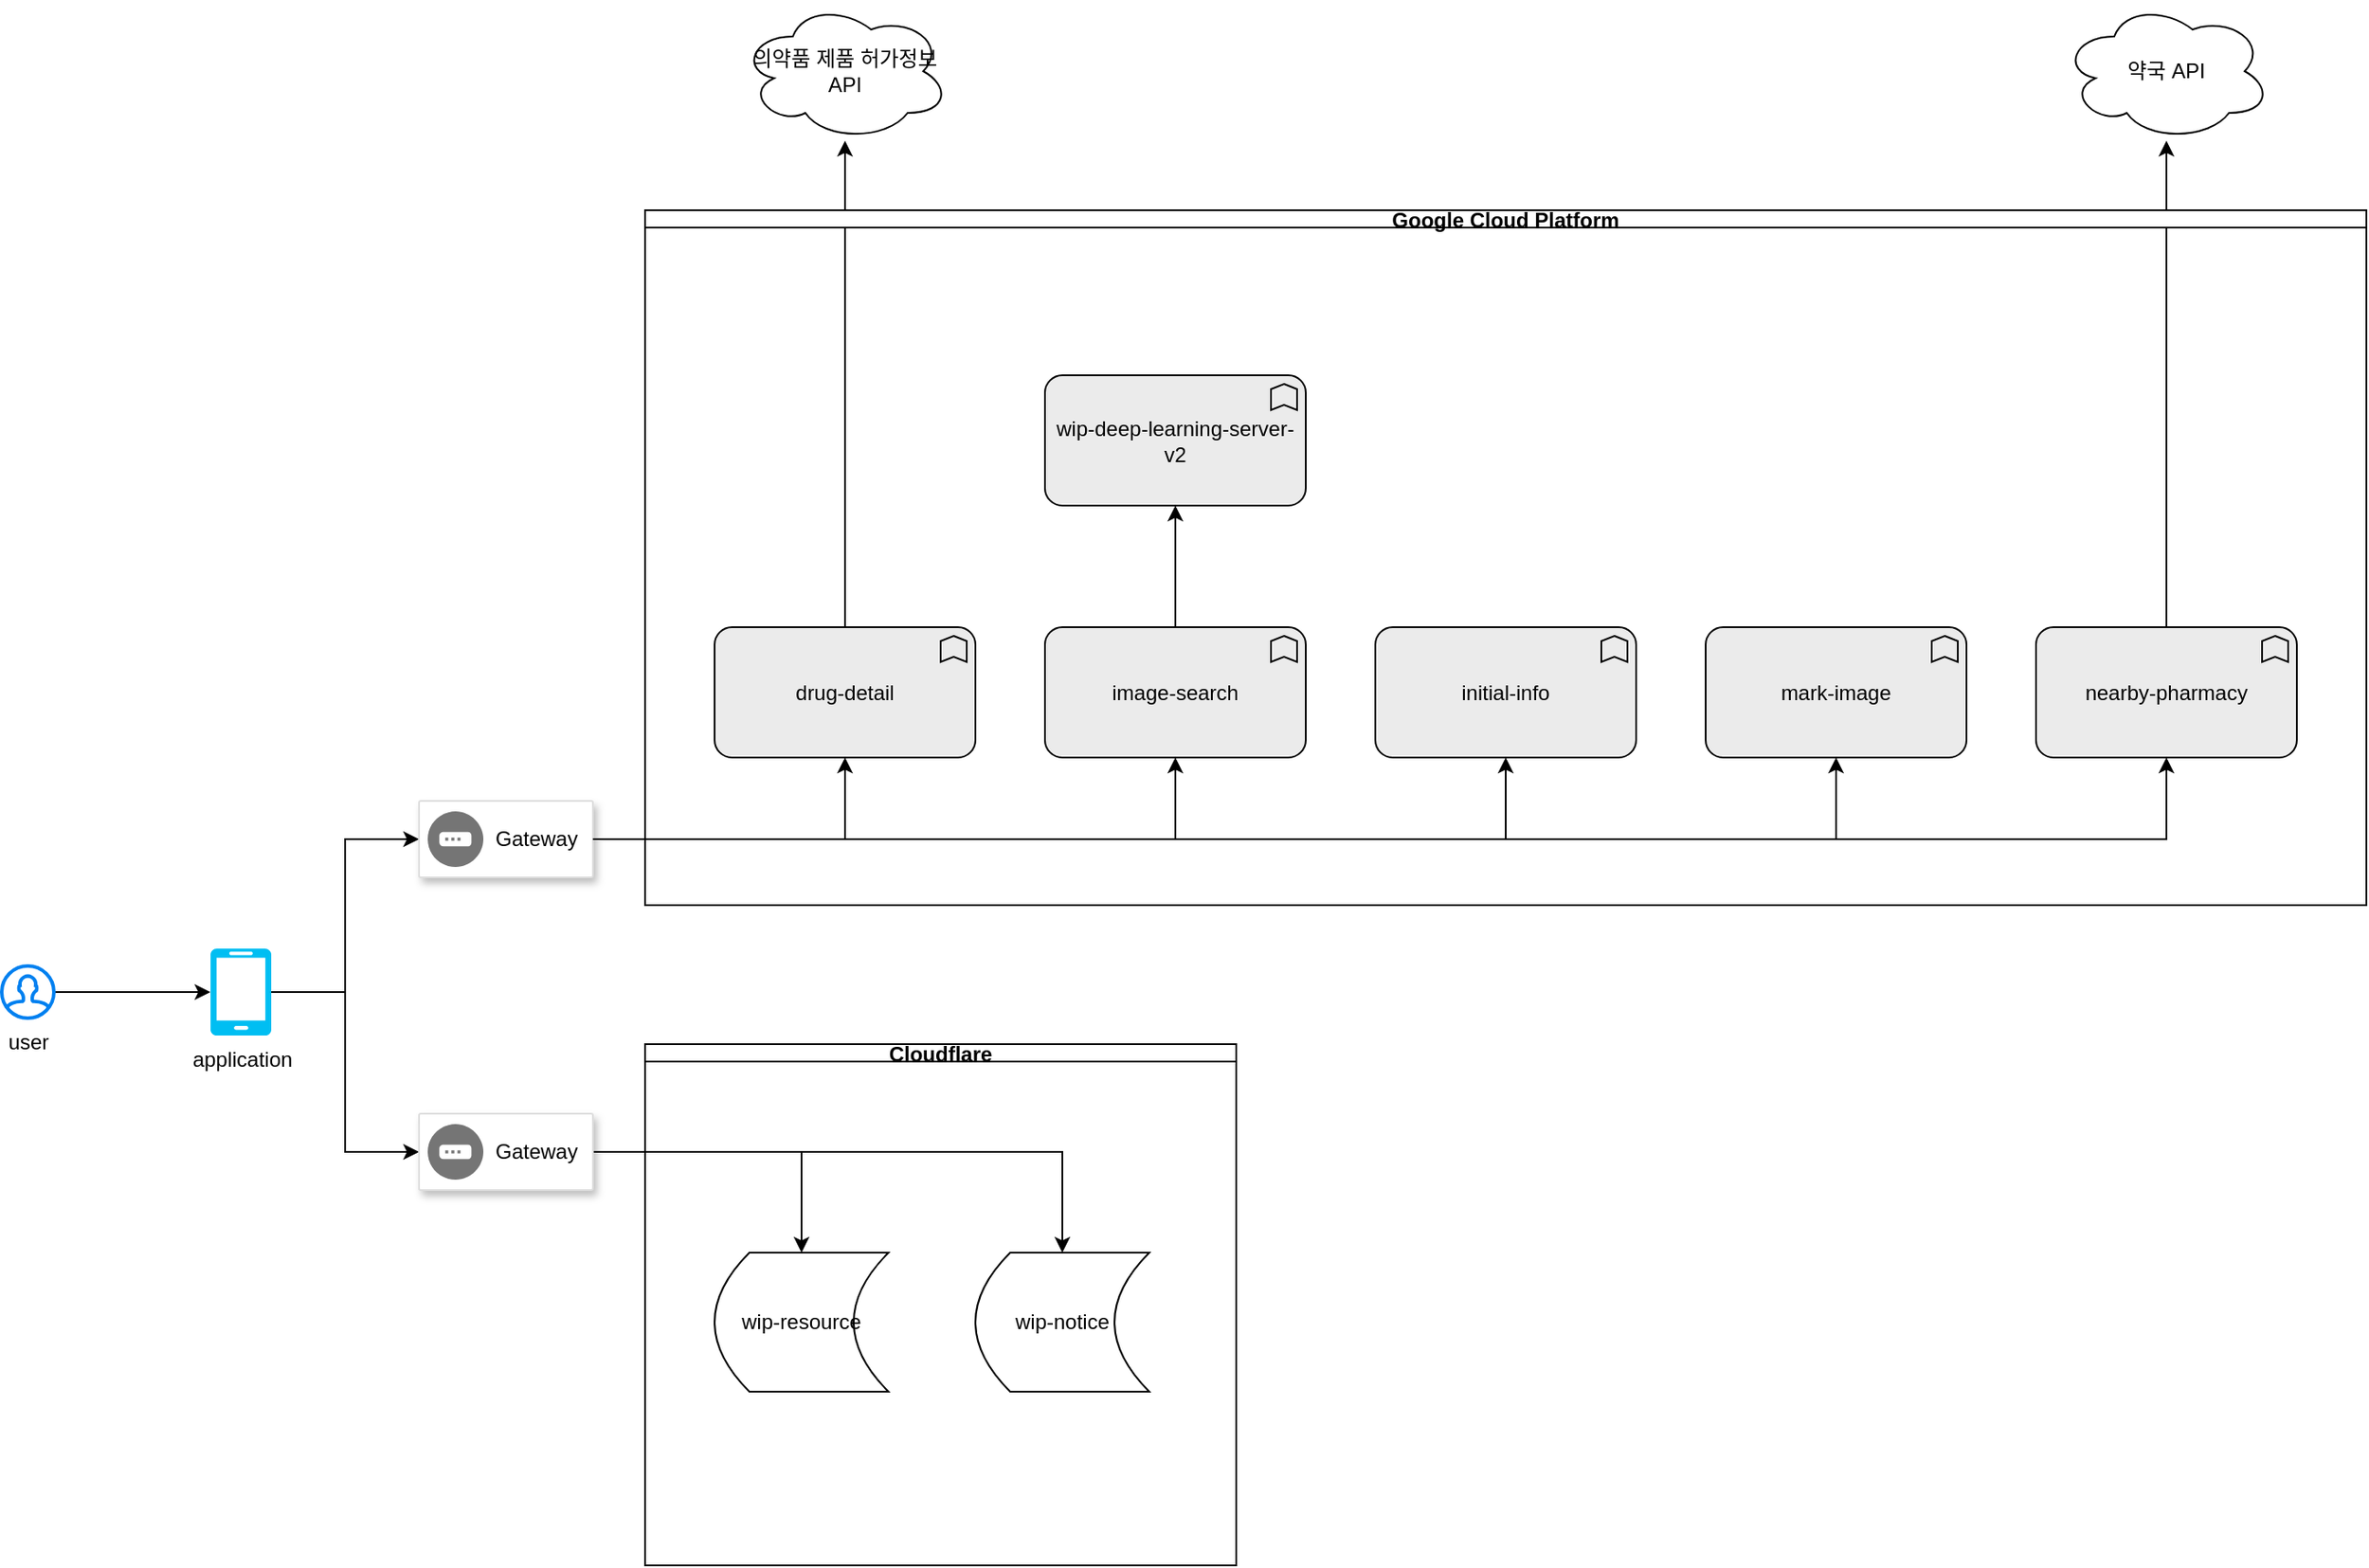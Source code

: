 <mxfile version="27.0.9">
  <diagram name="페이지-1" id="v2m0u7Tq7ZrRJvh4xyKS">
    <mxGraphModel dx="1426" dy="1926" grid="1" gridSize="10" guides="1" tooltips="1" connect="1" arrows="1" fold="1" page="1" pageScale="1" pageWidth="827" pageHeight="1169" math="0" shadow="0">
      <root>
        <mxCell id="0" />
        <mxCell id="1" parent="0" />
        <mxCell id="U3xkPyDoDRq6wOPyKYwu-42" style="edgeStyle=orthogonalEdgeStyle;rounded=0;orthogonalLoop=1;jettySize=auto;html=1;entryX=0;entryY=0.5;entryDx=0;entryDy=0;" parent="1" source="U3xkPyDoDRq6wOPyKYwu-11" target="U3xkPyDoDRq6wOPyKYwu-17" edge="1">
          <mxGeometry relative="1" as="geometry" />
        </mxCell>
        <mxCell id="U3xkPyDoDRq6wOPyKYwu-45" style="edgeStyle=orthogonalEdgeStyle;rounded=0;orthogonalLoop=1;jettySize=auto;html=1;entryX=0;entryY=0.5;entryDx=0;entryDy=0;" parent="1" source="U3xkPyDoDRq6wOPyKYwu-11" target="U3xkPyDoDRq6wOPyKYwu-43" edge="1">
          <mxGeometry relative="1" as="geometry" />
        </mxCell>
        <mxCell id="U3xkPyDoDRq6wOPyKYwu-11" value="application" style="verticalLabelPosition=bottom;html=1;verticalAlign=top;align=center;strokeColor=none;fillColor=#00BEF2;shape=mxgraph.azure.mobile;pointerEvents=1;" parent="1" vertex="1">
          <mxGeometry x="140" y="255" width="35" height="50" as="geometry" />
        </mxCell>
        <mxCell id="U3xkPyDoDRq6wOPyKYwu-41" value="" style="edgeStyle=orthogonalEdgeStyle;rounded=0;orthogonalLoop=1;jettySize=auto;html=1;" parent="1" source="U3xkPyDoDRq6wOPyKYwu-12" target="U3xkPyDoDRq6wOPyKYwu-11" edge="1">
          <mxGeometry relative="1" as="geometry" />
        </mxCell>
        <mxCell id="U3xkPyDoDRq6wOPyKYwu-12" value="user" style="html=1;verticalLabelPosition=bottom;align=center;labelBackgroundColor=#ffffff;verticalAlign=top;strokeWidth=2;strokeColor=#0080F0;shadow=0;dashed=0;shape=mxgraph.ios7.icons.user;" parent="1" vertex="1">
          <mxGeometry x="20" y="265" width="30" height="30" as="geometry" />
        </mxCell>
        <mxCell id="U3xkPyDoDRq6wOPyKYwu-17" value="" style="strokeColor=#dddddd;shadow=1;strokeWidth=1;rounded=1;absoluteArcSize=1;arcSize=2;" parent="1" vertex="1">
          <mxGeometry x="260" y="170" width="100" height="44" as="geometry" />
        </mxCell>
        <mxCell id="U3xkPyDoDRq6wOPyKYwu-18" value="Gateway" style="sketch=0;dashed=0;connectable=0;html=1;fillColor=#757575;strokeColor=none;shape=mxgraph.gcp2.gateway;part=1;labelPosition=right;verticalLabelPosition=middle;align=left;verticalAlign=middle;spacingLeft=5;fontSize=12;" parent="U3xkPyDoDRq6wOPyKYwu-17" vertex="1">
          <mxGeometry y="0.5" width="32" height="32" relative="1" as="geometry">
            <mxPoint x="5" y="-16" as="offset" />
          </mxGeometry>
        </mxCell>
        <mxCell id="U3xkPyDoDRq6wOPyKYwu-38" value="" style="edgeStyle=orthogonalEdgeStyle;rounded=0;orthogonalLoop=1;jettySize=auto;html=1;" parent="1" source="U3xkPyDoDRq6wOPyKYwu-20" target="U3xkPyDoDRq6wOPyKYwu-36" edge="1">
          <mxGeometry relative="1" as="geometry" />
        </mxCell>
        <mxCell id="U3xkPyDoDRq6wOPyKYwu-20" value="drug-detail" style="html=1;outlineConnect=0;whiteSpace=wrap;fillColor=#EBEBEB;shape=mxgraph.archimate3.application;appType=func;archiType=rounded;" parent="1" vertex="1">
          <mxGeometry x="430" y="70" width="150" height="75" as="geometry" />
        </mxCell>
        <mxCell id="U3xkPyDoDRq6wOPyKYwu-29" value="" style="edgeStyle=orthogonalEdgeStyle;rounded=0;orthogonalLoop=1;jettySize=auto;html=1;" parent="1" source="U3xkPyDoDRq6wOPyKYwu-21" target="U3xkPyDoDRq6wOPyKYwu-26" edge="1">
          <mxGeometry relative="1" as="geometry" />
        </mxCell>
        <mxCell id="U3xkPyDoDRq6wOPyKYwu-21" value="image-search" style="html=1;outlineConnect=0;whiteSpace=wrap;fillColor=#EBEBEB;shape=mxgraph.archimate3.application;appType=func;archiType=rounded;" parent="1" vertex="1">
          <mxGeometry x="620" y="70" width="150" height="75" as="geometry" />
        </mxCell>
        <mxCell id="U3xkPyDoDRq6wOPyKYwu-22" value="initial-info" style="html=1;outlineConnect=0;whiteSpace=wrap;fillColor=#EBEBEB;shape=mxgraph.archimate3.application;appType=func;archiType=rounded;" parent="1" vertex="1">
          <mxGeometry x="810" y="70" width="150" height="75" as="geometry" />
        </mxCell>
        <mxCell id="U3xkPyDoDRq6wOPyKYwu-23" value="mark-image" style="html=1;outlineConnect=0;whiteSpace=wrap;fillColor=#EBEBEB;shape=mxgraph.archimate3.application;appType=func;archiType=rounded;" parent="1" vertex="1">
          <mxGeometry x="1000" y="70" width="150" height="75" as="geometry" />
        </mxCell>
        <mxCell id="U3xkPyDoDRq6wOPyKYwu-40" value="" style="edgeStyle=orthogonalEdgeStyle;rounded=0;orthogonalLoop=1;jettySize=auto;html=1;" parent="1" source="U3xkPyDoDRq6wOPyKYwu-25" target="U3xkPyDoDRq6wOPyKYwu-39" edge="1">
          <mxGeometry relative="1" as="geometry" />
        </mxCell>
        <mxCell id="U3xkPyDoDRq6wOPyKYwu-25" value="nearby-pharmacy" style="html=1;outlineConnect=0;whiteSpace=wrap;fillColor=#EBEBEB;shape=mxgraph.archimate3.application;appType=func;archiType=rounded;" parent="1" vertex="1">
          <mxGeometry x="1190" y="70" width="150" height="75" as="geometry" />
        </mxCell>
        <mxCell id="U3xkPyDoDRq6wOPyKYwu-26" value="wip-deep-learning-server-v2" style="html=1;outlineConnect=0;whiteSpace=wrap;fillColor=#EBEBEB;shape=mxgraph.archimate3.application;appType=func;archiType=rounded;" parent="1" vertex="1">
          <mxGeometry x="620" y="-75" width="150" height="75" as="geometry" />
        </mxCell>
        <mxCell id="U3xkPyDoDRq6wOPyKYwu-30" style="edgeStyle=orthogonalEdgeStyle;rounded=0;orthogonalLoop=1;jettySize=auto;html=1;entryX=0.5;entryY=1;entryDx=0;entryDy=0;entryPerimeter=0;" parent="1" source="U3xkPyDoDRq6wOPyKYwu-17" target="U3xkPyDoDRq6wOPyKYwu-20" edge="1">
          <mxGeometry relative="1" as="geometry" />
        </mxCell>
        <mxCell id="U3xkPyDoDRq6wOPyKYwu-31" style="edgeStyle=orthogonalEdgeStyle;rounded=0;orthogonalLoop=1;jettySize=auto;html=1;entryX=0.5;entryY=1;entryDx=0;entryDy=0;entryPerimeter=0;" parent="1" source="U3xkPyDoDRq6wOPyKYwu-17" target="U3xkPyDoDRq6wOPyKYwu-21" edge="1">
          <mxGeometry relative="1" as="geometry" />
        </mxCell>
        <mxCell id="U3xkPyDoDRq6wOPyKYwu-32" style="edgeStyle=orthogonalEdgeStyle;rounded=0;orthogonalLoop=1;jettySize=auto;html=1;entryX=0.5;entryY=1;entryDx=0;entryDy=0;entryPerimeter=0;" parent="1" source="U3xkPyDoDRq6wOPyKYwu-17" target="U3xkPyDoDRq6wOPyKYwu-22" edge="1">
          <mxGeometry relative="1" as="geometry" />
        </mxCell>
        <mxCell id="U3xkPyDoDRq6wOPyKYwu-33" style="edgeStyle=orthogonalEdgeStyle;rounded=0;orthogonalLoop=1;jettySize=auto;html=1;entryX=0.5;entryY=1;entryDx=0;entryDy=0;entryPerimeter=0;" parent="1" source="U3xkPyDoDRq6wOPyKYwu-17" target="U3xkPyDoDRq6wOPyKYwu-23" edge="1">
          <mxGeometry relative="1" as="geometry" />
        </mxCell>
        <mxCell id="U3xkPyDoDRq6wOPyKYwu-34" style="edgeStyle=orthogonalEdgeStyle;rounded=0;orthogonalLoop=1;jettySize=auto;html=1;entryX=0.5;entryY=1;entryDx=0;entryDy=0;entryPerimeter=0;" parent="1" source="U3xkPyDoDRq6wOPyKYwu-17" target="U3xkPyDoDRq6wOPyKYwu-25" edge="1">
          <mxGeometry relative="1" as="geometry" />
        </mxCell>
        <mxCell id="U3xkPyDoDRq6wOPyKYwu-36" value="의약품 제품 허가정보 API" style="ellipse;shape=cloud;whiteSpace=wrap;html=1;" parent="1" vertex="1">
          <mxGeometry x="445" y="-290" width="120" height="80" as="geometry" />
        </mxCell>
        <mxCell id="U3xkPyDoDRq6wOPyKYwu-39" value="약국 API" style="ellipse;shape=cloud;whiteSpace=wrap;html=1;" parent="1" vertex="1">
          <mxGeometry x="1205" y="-290" width="120" height="80" as="geometry" />
        </mxCell>
        <mxCell id="U3xkPyDoDRq6wOPyKYwu-47" value="" style="edgeStyle=orthogonalEdgeStyle;rounded=0;orthogonalLoop=1;jettySize=auto;html=1;" parent="1" source="U3xkPyDoDRq6wOPyKYwu-43" target="U3xkPyDoDRq6wOPyKYwu-46" edge="1">
          <mxGeometry relative="1" as="geometry" />
        </mxCell>
        <mxCell id="U3xkPyDoDRq6wOPyKYwu-49" style="edgeStyle=orthogonalEdgeStyle;rounded=0;orthogonalLoop=1;jettySize=auto;html=1;entryX=0.5;entryY=0;entryDx=0;entryDy=0;" parent="1" source="U3xkPyDoDRq6wOPyKYwu-43" target="U3xkPyDoDRq6wOPyKYwu-48" edge="1">
          <mxGeometry relative="1" as="geometry" />
        </mxCell>
        <mxCell id="U3xkPyDoDRq6wOPyKYwu-43" value="" style="strokeColor=#dddddd;shadow=1;strokeWidth=1;rounded=1;absoluteArcSize=1;arcSize=2;" parent="1" vertex="1">
          <mxGeometry x="260" y="350" width="100" height="44" as="geometry" />
        </mxCell>
        <mxCell id="U3xkPyDoDRq6wOPyKYwu-44" value="Gateway" style="sketch=0;dashed=0;connectable=0;html=1;fillColor=#757575;strokeColor=none;shape=mxgraph.gcp2.gateway;part=1;labelPosition=right;verticalLabelPosition=middle;align=left;verticalAlign=middle;spacingLeft=5;fontSize=12;" parent="U3xkPyDoDRq6wOPyKYwu-43" vertex="1">
          <mxGeometry y="0.5" width="32" height="32" relative="1" as="geometry">
            <mxPoint x="5" y="-16" as="offset" />
          </mxGeometry>
        </mxCell>
        <mxCell id="U3xkPyDoDRq6wOPyKYwu-46" value="wip-resource" style="shape=dataStorage;whiteSpace=wrap;html=1;fixedSize=1;" parent="1" vertex="1">
          <mxGeometry x="430" y="430" width="100" height="80" as="geometry" />
        </mxCell>
        <mxCell id="U3xkPyDoDRq6wOPyKYwu-48" value="wip-notice" style="shape=dataStorage;whiteSpace=wrap;html=1;fixedSize=1;" parent="1" vertex="1">
          <mxGeometry x="580" y="430" width="100" height="80" as="geometry" />
        </mxCell>
        <mxCell id="U3xkPyDoDRq6wOPyKYwu-52" value="Google Cloud Platform" style="swimlane;startSize=10;" parent="1" vertex="1">
          <mxGeometry x="390" y="-170" width="990" height="400" as="geometry" />
        </mxCell>
        <mxCell id="U3xkPyDoDRq6wOPyKYwu-53" value="Cloudflare" style="swimlane;startSize=10;" parent="1" vertex="1">
          <mxGeometry x="390" y="310" width="340" height="300" as="geometry" />
        </mxCell>
      </root>
    </mxGraphModel>
  </diagram>
</mxfile>
